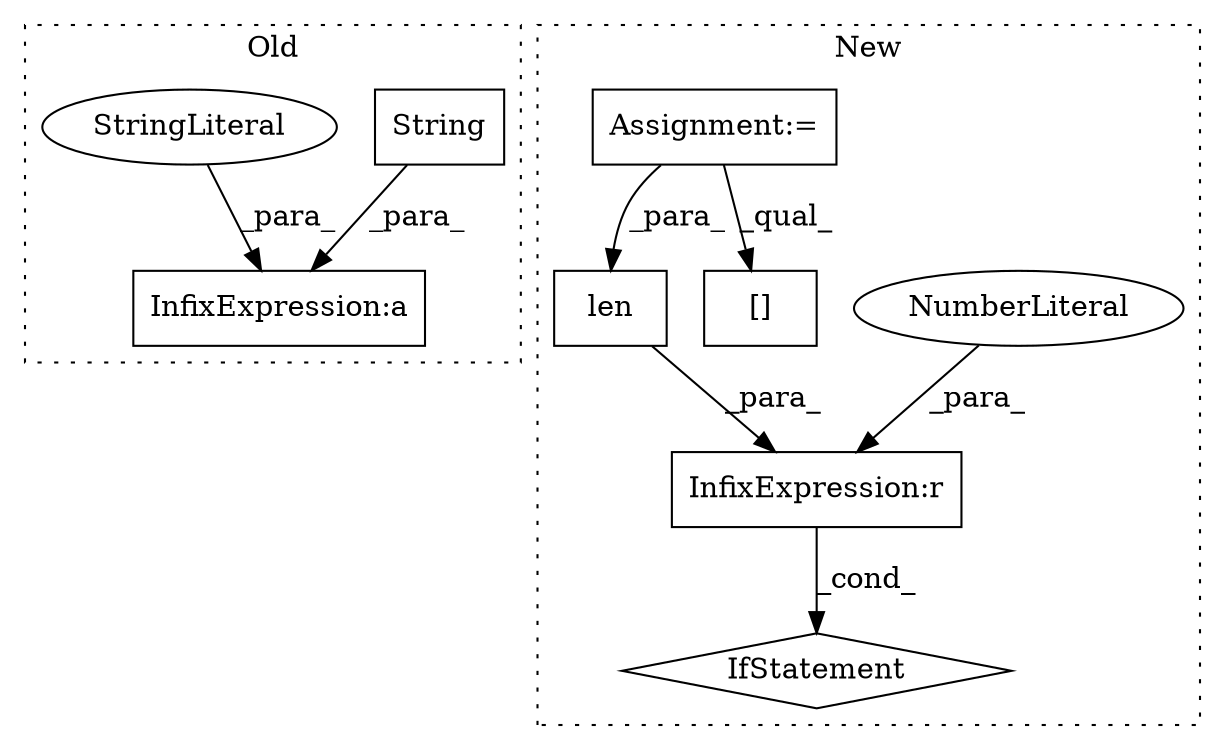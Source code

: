 digraph G {
subgraph cluster0 {
1 [label="String" a="32" s="1985,2008" l="7,1" shape="box"];
3 [label="InfixExpression:a" a="27" s="2010" l="3" shape="box"];
4 [label="StringLiteral" a="45" s="2013" l="3" shape="ellipse"];
label = "Old";
style="dotted";
}
subgraph cluster1 {
2 [label="len" a="32" s="1708,1715" l="4,1" shape="box"];
5 [label="InfixExpression:r" a="27" s="1716" l="3" shape="box"];
6 [label="IfStatement" a="25" s="1703,1766" l="4,2" shape="diamond"];
7 [label="NumberLiteral" a="34" s="1719" l="1" shape="ellipse"];
8 [label="Assignment:=" a="7" s="1681" l="1" shape="box"];
9 [label="[]" a="2" s="1726,1731" l="4,1" shape="box"];
label = "New";
style="dotted";
}
1 -> 3 [label="_para_"];
2 -> 5 [label="_para_"];
4 -> 3 [label="_para_"];
5 -> 6 [label="_cond_"];
7 -> 5 [label="_para_"];
8 -> 9 [label="_qual_"];
8 -> 2 [label="_para_"];
}